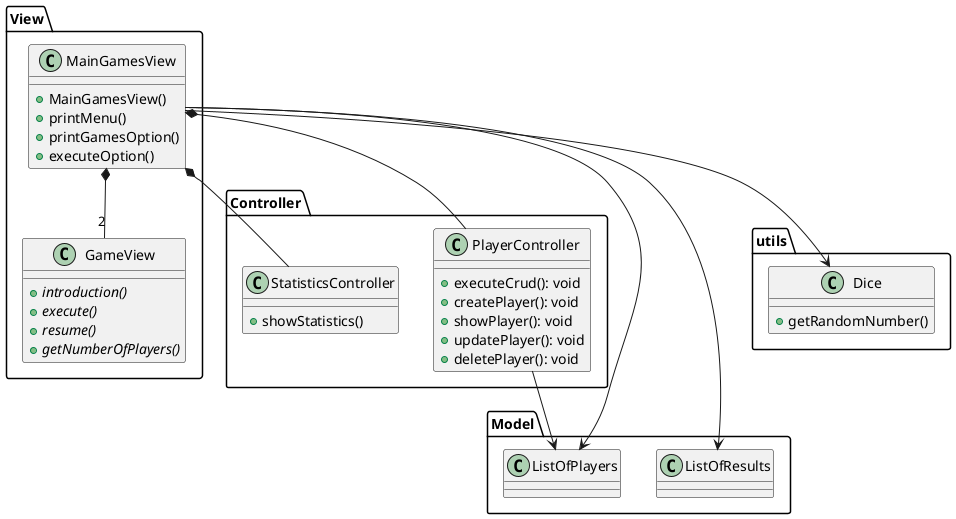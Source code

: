 @startuml
package Controller{
 class PlayerController{
        + executeCrud(): void
        + createPlayer(): void
        + showPlayer(): void
        + updatePlayer(): void
        + deletePlayer(): void
    }
      class StatisticsController{
                     + showStatistics()
                 }
}

    package Model{
        class ListOfPlayers{
        }

        class ListOfResults{
        }
    }

    package View{

        class GameView{
        /'    -int NumberOfPlayers
            -TypeGame typeGame'/
            +{abstract}introduction()
            +{abstract}execute()
            +{abstract}resume()
            +{abstract}getNumberOfPlayers()
        }
          class MainGamesView{
             /'   -Games[] games
                -ListOfPlayers listOfPlayers
                -ListOfResults listOfResults
                -CRUD crud
                -StatisticsController statistics'/
                +MainGamesView()
                +printMenu()
                +printGamesOption()
                +executeOption()
            }
    }

    package utils{
        class Dice{
            + getRandomNumber()
        }
    }



    MainGamesView *-- PlayerController
    MainGamesView *-- StatisticsController
    MainGamesView --> ListOfPlayers
    MainGamesView *--"2" GameView
    MainGamesView --> ListOfResults
    MainGamesView --> Dice
    PlayerController --> ListOfPlayers
@enduml